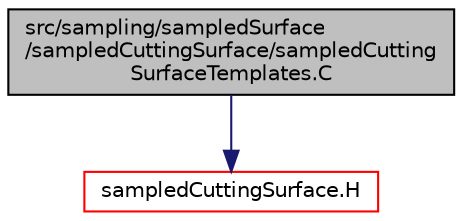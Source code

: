 digraph "src/sampling/sampledSurface/sampledCuttingSurface/sampledCuttingSurfaceTemplates.C"
{
  bgcolor="transparent";
  edge [fontname="Helvetica",fontsize="10",labelfontname="Helvetica",labelfontsize="10"];
  node [fontname="Helvetica",fontsize="10",shape=record];
  Node1 [label="src/sampling/sampledSurface\l/sampledCuttingSurface/sampledCutting\lSurfaceTemplates.C",height=0.2,width=0.4,color="black", fillcolor="grey75", style="filled" fontcolor="black"];
  Node1 -> Node2 [color="midnightblue",fontsize="10",style="solid",fontname="Helvetica"];
  Node2 [label="sampledCuttingSurface.H",height=0.2,width=0.4,color="red",URL="$sampledCuttingSurface_8H.html"];
}

